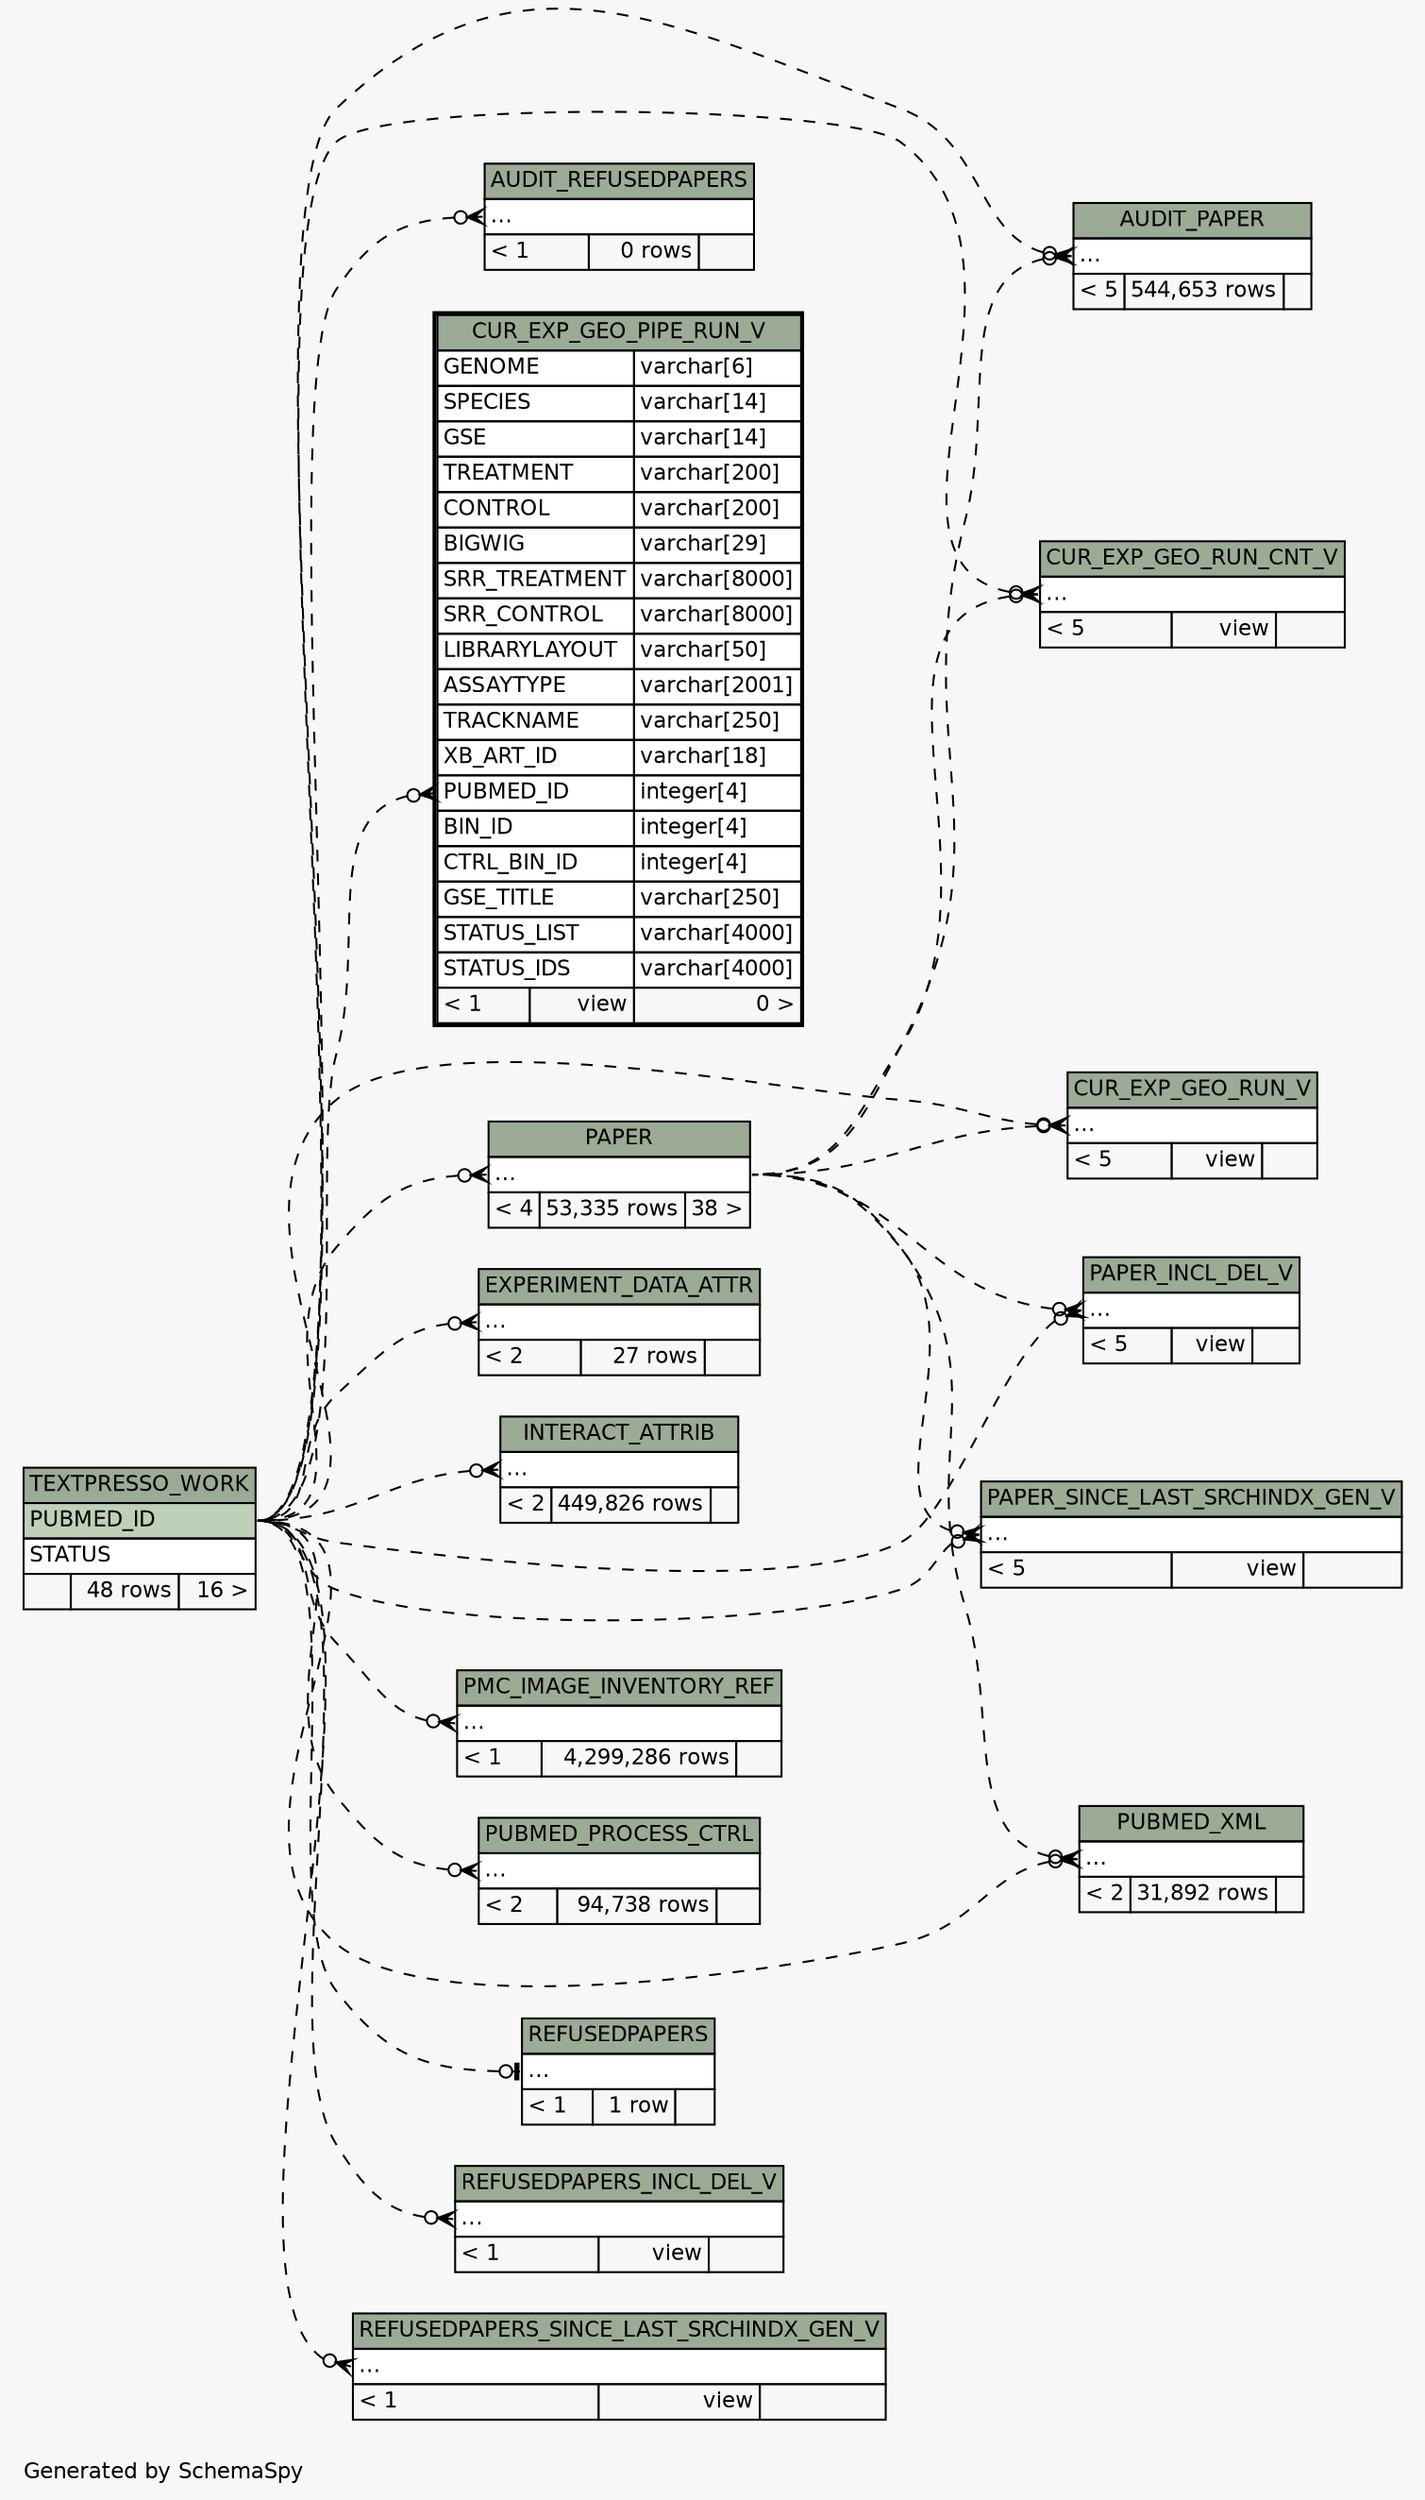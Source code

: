 // dot 2.38.0 on Windows 10 10.0
// SchemaSpy rev Unknown
digraph "impliedTwoDegreesRelationshipsDiagram" {
  graph [
    rankdir="RL"
    bgcolor="#f7f7f7"
    label="\nGenerated by SchemaSpy"
    labeljust="l"
    nodesep="0.18"
    ranksep="0.46"
    fontname="Helvetica"
    fontsize="11"
  ];
  node [
    fontname="Helvetica"
    fontsize="11"
    shape="plaintext"
  ];
  edge [
    arrowsize="0.8"
  ];
  "AUDIT_PAPER":"elipses":w -> "PAPER":"elipses":e [arrowhead=none dir=back arrowtail=crowodot style=dashed];
  "AUDIT_PAPER":"elipses":w -> "TEXTPRESSO_WORK":"PUBMED_ID":e [arrowhead=none dir=back arrowtail=crowodot style=dashed];
  "AUDIT_REFUSEDPAPERS":"elipses":w -> "TEXTPRESSO_WORK":"PUBMED_ID":e [arrowhead=none dir=back arrowtail=crowodot style=dashed];
  "CUR_EXP_GEO_PIPE_RUN_V":"PUBMED_ID":w -> "TEXTPRESSO_WORK":"PUBMED_ID":e [arrowhead=none dir=back arrowtail=crowodot style=dashed];
  "CUR_EXP_GEO_RUN_CNT_V":"elipses":w -> "PAPER":"elipses":e [arrowhead=none dir=back arrowtail=crowodot style=dashed];
  "CUR_EXP_GEO_RUN_CNT_V":"elipses":w -> "TEXTPRESSO_WORK":"PUBMED_ID":e [arrowhead=none dir=back arrowtail=crowodot style=dashed];
  "CUR_EXP_GEO_RUN_V":"elipses":w -> "PAPER":"elipses":e [arrowhead=none dir=back arrowtail=crowodot style=dashed];
  "CUR_EXP_GEO_RUN_V":"elipses":w -> "TEXTPRESSO_WORK":"PUBMED_ID":e [arrowhead=none dir=back arrowtail=crowodot style=dashed];
  "EXPERIMENT_DATA_ATTR":"elipses":w -> "TEXTPRESSO_WORK":"PUBMED_ID":e [arrowhead=none dir=back arrowtail=crowodot style=dashed];
  "INTERACT_ATTRIB":"elipses":w -> "TEXTPRESSO_WORK":"PUBMED_ID":e [arrowhead=none dir=back arrowtail=crowodot style=dashed];
  "PAPER":"elipses":w -> "TEXTPRESSO_WORK":"PUBMED_ID":e [arrowhead=none dir=back arrowtail=crowodot style=dashed];
  "PAPER_INCL_DEL_V":"elipses":w -> "PAPER":"elipses":e [arrowhead=none dir=back arrowtail=crowodot style=dashed];
  "PAPER_INCL_DEL_V":"elipses":w -> "TEXTPRESSO_WORK":"PUBMED_ID":e [arrowhead=none dir=back arrowtail=crowodot style=dashed];
  "PAPER_SINCE_LAST_SRCHINDX_GEN_V":"elipses":w -> "PAPER":"elipses":e [arrowhead=none dir=back arrowtail=crowodot style=dashed];
  "PAPER_SINCE_LAST_SRCHINDX_GEN_V":"elipses":w -> "TEXTPRESSO_WORK":"PUBMED_ID":e [arrowhead=none dir=back arrowtail=crowodot style=dashed];
  "PMC_IMAGE_INVENTORY_REF":"elipses":w -> "TEXTPRESSO_WORK":"PUBMED_ID":e [arrowhead=none dir=back arrowtail=crowodot style=dashed];
  "PUBMED_PROCESS_CTRL":"elipses":w -> "TEXTPRESSO_WORK":"PUBMED_ID":e [arrowhead=none dir=back arrowtail=crowodot style=dashed];
  "PUBMED_XML":"elipses":w -> "PAPER":"elipses":e [arrowhead=none dir=back arrowtail=crowodot style=dashed];
  "PUBMED_XML":"elipses":w -> "TEXTPRESSO_WORK":"PUBMED_ID":e [arrowhead=none dir=back arrowtail=crowodot style=dashed];
  "REFUSEDPAPERS":"elipses":w -> "TEXTPRESSO_WORK":"PUBMED_ID":e [arrowhead=none dir=back arrowtail=teeodot style=dashed];
  "REFUSEDPAPERS_INCL_DEL_V":"elipses":w -> "TEXTPRESSO_WORK":"PUBMED_ID":e [arrowhead=none dir=back arrowtail=crowodot style=dashed];
  "REFUSEDPAPERS_SINCE_LAST_SRCHINDX_GEN_V":"elipses":w -> "TEXTPRESSO_WORK":"PUBMED_ID":e [arrowhead=none dir=back arrowtail=crowodot style=dashed];
  "AUDIT_PAPER" [
    label=<
    <TABLE BORDER="0" CELLBORDER="1" CELLSPACING="0" BGCOLOR="#ffffff">
      <TR><TD COLSPAN="3" BGCOLOR="#9bab96" ALIGN="CENTER">AUDIT_PAPER</TD></TR>
      <TR><TD PORT="elipses" COLSPAN="3" ALIGN="LEFT">...</TD></TR>
      <TR><TD ALIGN="LEFT" BGCOLOR="#f7f7f7">&lt; 5</TD><TD ALIGN="RIGHT" BGCOLOR="#f7f7f7">544,653 rows</TD><TD ALIGN="RIGHT" BGCOLOR="#f7f7f7">  </TD></TR>
    </TABLE>>
    URL="AUDIT_PAPER.html"
    tooltip="AUDIT_PAPER"
  ];
  "AUDIT_REFUSEDPAPERS" [
    label=<
    <TABLE BORDER="0" CELLBORDER="1" CELLSPACING="0" BGCOLOR="#ffffff">
      <TR><TD COLSPAN="3" BGCOLOR="#9bab96" ALIGN="CENTER">AUDIT_REFUSEDPAPERS</TD></TR>
      <TR><TD PORT="elipses" COLSPAN="3" ALIGN="LEFT">...</TD></TR>
      <TR><TD ALIGN="LEFT" BGCOLOR="#f7f7f7">&lt; 1</TD><TD ALIGN="RIGHT" BGCOLOR="#f7f7f7">0 rows</TD><TD ALIGN="RIGHT" BGCOLOR="#f7f7f7">  </TD></TR>
    </TABLE>>
    URL="AUDIT_REFUSEDPAPERS.html"
    tooltip="AUDIT_REFUSEDPAPERS"
  ];
  "CUR_EXP_GEO_PIPE_RUN_V" [
    label=<
    <TABLE BORDER="2" CELLBORDER="1" CELLSPACING="0" BGCOLOR="#ffffff">
      <TR><TD COLSPAN="3" BGCOLOR="#9bab96" ALIGN="CENTER">CUR_EXP_GEO_PIPE_RUN_V</TD></TR>
      <TR><TD PORT="GENOME" COLSPAN="2" ALIGN="LEFT">GENOME</TD><TD PORT="GENOME.type" ALIGN="LEFT">varchar[6]</TD></TR>
      <TR><TD PORT="SPECIES" COLSPAN="2" ALIGN="LEFT">SPECIES</TD><TD PORT="SPECIES.type" ALIGN="LEFT">varchar[14]</TD></TR>
      <TR><TD PORT="GSE" COLSPAN="2" ALIGN="LEFT">GSE</TD><TD PORT="GSE.type" ALIGN="LEFT">varchar[14]</TD></TR>
      <TR><TD PORT="TREATMENT" COLSPAN="2" ALIGN="LEFT">TREATMENT</TD><TD PORT="TREATMENT.type" ALIGN="LEFT">varchar[200]</TD></TR>
      <TR><TD PORT="CONTROL" COLSPAN="2" ALIGN="LEFT">CONTROL</TD><TD PORT="CONTROL.type" ALIGN="LEFT">varchar[200]</TD></TR>
      <TR><TD PORT="BIGWIG" COLSPAN="2" ALIGN="LEFT">BIGWIG</TD><TD PORT="BIGWIG.type" ALIGN="LEFT">varchar[29]</TD></TR>
      <TR><TD PORT="SRR_TREATMENT" COLSPAN="2" ALIGN="LEFT">SRR_TREATMENT</TD><TD PORT="SRR_TREATMENT.type" ALIGN="LEFT">varchar[8000]</TD></TR>
      <TR><TD PORT="SRR_CONTROL" COLSPAN="2" ALIGN="LEFT">SRR_CONTROL</TD><TD PORT="SRR_CONTROL.type" ALIGN="LEFT">varchar[8000]</TD></TR>
      <TR><TD PORT="LIBRARYLAYOUT" COLSPAN="2" ALIGN="LEFT">LIBRARYLAYOUT</TD><TD PORT="LIBRARYLAYOUT.type" ALIGN="LEFT">varchar[50]</TD></TR>
      <TR><TD PORT="ASSAYTYPE" COLSPAN="2" ALIGN="LEFT">ASSAYTYPE</TD><TD PORT="ASSAYTYPE.type" ALIGN="LEFT">varchar[2001]</TD></TR>
      <TR><TD PORT="TRACKNAME" COLSPAN="2" ALIGN="LEFT">TRACKNAME</TD><TD PORT="TRACKNAME.type" ALIGN="LEFT">varchar[250]</TD></TR>
      <TR><TD PORT="XB_ART_ID" COLSPAN="2" ALIGN="LEFT">XB_ART_ID</TD><TD PORT="XB_ART_ID.type" ALIGN="LEFT">varchar[18]</TD></TR>
      <TR><TD PORT="PUBMED_ID" COLSPAN="2" ALIGN="LEFT">PUBMED_ID</TD><TD PORT="PUBMED_ID.type" ALIGN="LEFT">integer[4]</TD></TR>
      <TR><TD PORT="BIN_ID" COLSPAN="2" ALIGN="LEFT">BIN_ID</TD><TD PORT="BIN_ID.type" ALIGN="LEFT">integer[4]</TD></TR>
      <TR><TD PORT="CTRL_BIN_ID" COLSPAN="2" ALIGN="LEFT">CTRL_BIN_ID</TD><TD PORT="CTRL_BIN_ID.type" ALIGN="LEFT">integer[4]</TD></TR>
      <TR><TD PORT="GSE_TITLE" COLSPAN="2" ALIGN="LEFT">GSE_TITLE</TD><TD PORT="GSE_TITLE.type" ALIGN="LEFT">varchar[250]</TD></TR>
      <TR><TD PORT="STATUS_LIST" COLSPAN="2" ALIGN="LEFT">STATUS_LIST</TD><TD PORT="STATUS_LIST.type" ALIGN="LEFT">varchar[4000]</TD></TR>
      <TR><TD PORT="STATUS_IDS" COLSPAN="2" ALIGN="LEFT">STATUS_IDS</TD><TD PORT="STATUS_IDS.type" ALIGN="LEFT">varchar[4000]</TD></TR>
      <TR><TD ALIGN="LEFT" BGCOLOR="#f7f7f7">&lt; 1</TD><TD ALIGN="RIGHT" BGCOLOR="#f7f7f7">view</TD><TD ALIGN="RIGHT" BGCOLOR="#f7f7f7">0 &gt;</TD></TR>
    </TABLE>>
    URL="CUR_EXP_GEO_PIPE_RUN_V.html"
    tooltip="CUR_EXP_GEO_PIPE_RUN_V"
  ];
  "CUR_EXP_GEO_RUN_CNT_V" [
    label=<
    <TABLE BORDER="0" CELLBORDER="1" CELLSPACING="0" BGCOLOR="#ffffff">
      <TR><TD COLSPAN="3" BGCOLOR="#9bab96" ALIGN="CENTER">CUR_EXP_GEO_RUN_CNT_V</TD></TR>
      <TR><TD PORT="elipses" COLSPAN="3" ALIGN="LEFT">...</TD></TR>
      <TR><TD ALIGN="LEFT" BGCOLOR="#f7f7f7">&lt; 5</TD><TD ALIGN="RIGHT" BGCOLOR="#f7f7f7">view</TD><TD ALIGN="RIGHT" BGCOLOR="#f7f7f7">  </TD></TR>
    </TABLE>>
    URL="CUR_EXP_GEO_RUN_CNT_V.html"
    tooltip="CUR_EXP_GEO_RUN_CNT_V"
  ];
  "CUR_EXP_GEO_RUN_V" [
    label=<
    <TABLE BORDER="0" CELLBORDER="1" CELLSPACING="0" BGCOLOR="#ffffff">
      <TR><TD COLSPAN="3" BGCOLOR="#9bab96" ALIGN="CENTER">CUR_EXP_GEO_RUN_V</TD></TR>
      <TR><TD PORT="elipses" COLSPAN="3" ALIGN="LEFT">...</TD></TR>
      <TR><TD ALIGN="LEFT" BGCOLOR="#f7f7f7">&lt; 5</TD><TD ALIGN="RIGHT" BGCOLOR="#f7f7f7">view</TD><TD ALIGN="RIGHT" BGCOLOR="#f7f7f7">  </TD></TR>
    </TABLE>>
    URL="CUR_EXP_GEO_RUN_V.html"
    tooltip="CUR_EXP_GEO_RUN_V"
  ];
  "EXPERIMENT_DATA_ATTR" [
    label=<
    <TABLE BORDER="0" CELLBORDER="1" CELLSPACING="0" BGCOLOR="#ffffff">
      <TR><TD COLSPAN="3" BGCOLOR="#9bab96" ALIGN="CENTER">EXPERIMENT_DATA_ATTR</TD></TR>
      <TR><TD PORT="elipses" COLSPAN="3" ALIGN="LEFT">...</TD></TR>
      <TR><TD ALIGN="LEFT" BGCOLOR="#f7f7f7">&lt; 2</TD><TD ALIGN="RIGHT" BGCOLOR="#f7f7f7">27 rows</TD><TD ALIGN="RIGHT" BGCOLOR="#f7f7f7">  </TD></TR>
    </TABLE>>
    URL="EXPERIMENT_DATA_ATTR.html"
    tooltip="EXPERIMENT_DATA_ATTR"
  ];
  "INTERACT_ATTRIB" [
    label=<
    <TABLE BORDER="0" CELLBORDER="1" CELLSPACING="0" BGCOLOR="#ffffff">
      <TR><TD COLSPAN="3" BGCOLOR="#9bab96" ALIGN="CENTER">INTERACT_ATTRIB</TD></TR>
      <TR><TD PORT="elipses" COLSPAN="3" ALIGN="LEFT">...</TD></TR>
      <TR><TD ALIGN="LEFT" BGCOLOR="#f7f7f7">&lt; 2</TD><TD ALIGN="RIGHT" BGCOLOR="#f7f7f7">449,826 rows</TD><TD ALIGN="RIGHT" BGCOLOR="#f7f7f7">  </TD></TR>
    </TABLE>>
    URL="INTERACT_ATTRIB.html"
    tooltip="INTERACT_ATTRIB"
  ];
  "PAPER" [
    label=<
    <TABLE BORDER="0" CELLBORDER="1" CELLSPACING="0" BGCOLOR="#ffffff">
      <TR><TD COLSPAN="3" BGCOLOR="#9bab96" ALIGN="CENTER">PAPER</TD></TR>
      <TR><TD PORT="elipses" COLSPAN="3" ALIGN="LEFT">...</TD></TR>
      <TR><TD ALIGN="LEFT" BGCOLOR="#f7f7f7">&lt; 4</TD><TD ALIGN="RIGHT" BGCOLOR="#f7f7f7">53,335 rows</TD><TD ALIGN="RIGHT" BGCOLOR="#f7f7f7">38 &gt;</TD></TR>
    </TABLE>>
    URL="PAPER.html"
    tooltip="PAPER"
  ];
  "PAPER_INCL_DEL_V" [
    label=<
    <TABLE BORDER="0" CELLBORDER="1" CELLSPACING="0" BGCOLOR="#ffffff">
      <TR><TD COLSPAN="3" BGCOLOR="#9bab96" ALIGN="CENTER">PAPER_INCL_DEL_V</TD></TR>
      <TR><TD PORT="elipses" COLSPAN="3" ALIGN="LEFT">...</TD></TR>
      <TR><TD ALIGN="LEFT" BGCOLOR="#f7f7f7">&lt; 5</TD><TD ALIGN="RIGHT" BGCOLOR="#f7f7f7">view</TD><TD ALIGN="RIGHT" BGCOLOR="#f7f7f7">  </TD></TR>
    </TABLE>>
    URL="PAPER_INCL_DEL_V.html"
    tooltip="PAPER_INCL_DEL_V"
  ];
  "PAPER_SINCE_LAST_SRCHINDX_GEN_V" [
    label=<
    <TABLE BORDER="0" CELLBORDER="1" CELLSPACING="0" BGCOLOR="#ffffff">
      <TR><TD COLSPAN="3" BGCOLOR="#9bab96" ALIGN="CENTER">PAPER_SINCE_LAST_SRCHINDX_GEN_V</TD></TR>
      <TR><TD PORT="elipses" COLSPAN="3" ALIGN="LEFT">...</TD></TR>
      <TR><TD ALIGN="LEFT" BGCOLOR="#f7f7f7">&lt; 5</TD><TD ALIGN="RIGHT" BGCOLOR="#f7f7f7">view</TD><TD ALIGN="RIGHT" BGCOLOR="#f7f7f7">  </TD></TR>
    </TABLE>>
    URL="PAPER_SINCE_LAST_SRCHINDX_GEN_V.html"
    tooltip="PAPER_SINCE_LAST_SRCHINDX_GEN_V"
  ];
  "PMC_IMAGE_INVENTORY_REF" [
    label=<
    <TABLE BORDER="0" CELLBORDER="1" CELLSPACING="0" BGCOLOR="#ffffff">
      <TR><TD COLSPAN="3" BGCOLOR="#9bab96" ALIGN="CENTER">PMC_IMAGE_INVENTORY_REF</TD></TR>
      <TR><TD PORT="elipses" COLSPAN="3" ALIGN="LEFT">...</TD></TR>
      <TR><TD ALIGN="LEFT" BGCOLOR="#f7f7f7">&lt; 1</TD><TD ALIGN="RIGHT" BGCOLOR="#f7f7f7">4,299,286 rows</TD><TD ALIGN="RIGHT" BGCOLOR="#f7f7f7">  </TD></TR>
    </TABLE>>
    URL="PMC_IMAGE_INVENTORY_REF.html"
    tooltip="PMC_IMAGE_INVENTORY_REF"
  ];
  "PUBMED_PROCESS_CTRL" [
    label=<
    <TABLE BORDER="0" CELLBORDER="1" CELLSPACING="0" BGCOLOR="#ffffff">
      <TR><TD COLSPAN="3" BGCOLOR="#9bab96" ALIGN="CENTER">PUBMED_PROCESS_CTRL</TD></TR>
      <TR><TD PORT="elipses" COLSPAN="3" ALIGN="LEFT">...</TD></TR>
      <TR><TD ALIGN="LEFT" BGCOLOR="#f7f7f7">&lt; 2</TD><TD ALIGN="RIGHT" BGCOLOR="#f7f7f7">94,738 rows</TD><TD ALIGN="RIGHT" BGCOLOR="#f7f7f7">  </TD></TR>
    </TABLE>>
    URL="PUBMED_PROCESS_CTRL.html"
    tooltip="PUBMED_PROCESS_CTRL"
  ];
  "PUBMED_XML" [
    label=<
    <TABLE BORDER="0" CELLBORDER="1" CELLSPACING="0" BGCOLOR="#ffffff">
      <TR><TD COLSPAN="3" BGCOLOR="#9bab96" ALIGN="CENTER">PUBMED_XML</TD></TR>
      <TR><TD PORT="elipses" COLSPAN="3" ALIGN="LEFT">...</TD></TR>
      <TR><TD ALIGN="LEFT" BGCOLOR="#f7f7f7">&lt; 2</TD><TD ALIGN="RIGHT" BGCOLOR="#f7f7f7">31,892 rows</TD><TD ALIGN="RIGHT" BGCOLOR="#f7f7f7">  </TD></TR>
    </TABLE>>
    URL="PUBMED_XML.html"
    tooltip="PUBMED_XML"
  ];
  "REFUSEDPAPERS" [
    label=<
    <TABLE BORDER="0" CELLBORDER="1" CELLSPACING="0" BGCOLOR="#ffffff">
      <TR><TD COLSPAN="3" BGCOLOR="#9bab96" ALIGN="CENTER">REFUSEDPAPERS</TD></TR>
      <TR><TD PORT="elipses" COLSPAN="3" ALIGN="LEFT">...</TD></TR>
      <TR><TD ALIGN="LEFT" BGCOLOR="#f7f7f7">&lt; 1</TD><TD ALIGN="RIGHT" BGCOLOR="#f7f7f7">1 row</TD><TD ALIGN="RIGHT" BGCOLOR="#f7f7f7">  </TD></TR>
    </TABLE>>
    URL="REFUSEDPAPERS.html"
    tooltip="REFUSEDPAPERS"
  ];
  "REFUSEDPAPERS_INCL_DEL_V" [
    label=<
    <TABLE BORDER="0" CELLBORDER="1" CELLSPACING="0" BGCOLOR="#ffffff">
      <TR><TD COLSPAN="3" BGCOLOR="#9bab96" ALIGN="CENTER">REFUSEDPAPERS_INCL_DEL_V</TD></TR>
      <TR><TD PORT="elipses" COLSPAN="3" ALIGN="LEFT">...</TD></TR>
      <TR><TD ALIGN="LEFT" BGCOLOR="#f7f7f7">&lt; 1</TD><TD ALIGN="RIGHT" BGCOLOR="#f7f7f7">view</TD><TD ALIGN="RIGHT" BGCOLOR="#f7f7f7">  </TD></TR>
    </TABLE>>
    URL="REFUSEDPAPERS_INCL_DEL_V.html"
    tooltip="REFUSEDPAPERS_INCL_DEL_V"
  ];
  "REFUSEDPAPERS_SINCE_LAST_SRCHINDX_GEN_V" [
    label=<
    <TABLE BORDER="0" CELLBORDER="1" CELLSPACING="0" BGCOLOR="#ffffff">
      <TR><TD COLSPAN="3" BGCOLOR="#9bab96" ALIGN="CENTER">REFUSEDPAPERS_SINCE_LAST_SRCHINDX_GEN_V</TD></TR>
      <TR><TD PORT="elipses" COLSPAN="3" ALIGN="LEFT">...</TD></TR>
      <TR><TD ALIGN="LEFT" BGCOLOR="#f7f7f7">&lt; 1</TD><TD ALIGN="RIGHT" BGCOLOR="#f7f7f7">view</TD><TD ALIGN="RIGHT" BGCOLOR="#f7f7f7">  </TD></TR>
    </TABLE>>
    URL="REFUSEDPAPERS_SINCE_LAST_SRCHINDX_GEN_V.html"
    tooltip="REFUSEDPAPERS_SINCE_LAST_SRCHINDX_GEN_V"
  ];
  "TEXTPRESSO_WORK" [
    label=<
    <TABLE BORDER="0" CELLBORDER="1" CELLSPACING="0" BGCOLOR="#ffffff">
      <TR><TD COLSPAN="3" BGCOLOR="#9bab96" ALIGN="CENTER">TEXTPRESSO_WORK</TD></TR>
      <TR><TD PORT="PUBMED_ID" COLSPAN="3" BGCOLOR="#bed1b8" ALIGN="LEFT">PUBMED_ID</TD></TR>
      <TR><TD PORT="STATUS" COLSPAN="3" ALIGN="LEFT">STATUS</TD></TR>
      <TR><TD ALIGN="LEFT" BGCOLOR="#f7f7f7">  </TD><TD ALIGN="RIGHT" BGCOLOR="#f7f7f7">48 rows</TD><TD ALIGN="RIGHT" BGCOLOR="#f7f7f7">16 &gt;</TD></TR>
    </TABLE>>
    URL="TEXTPRESSO_WORK.html"
    tooltip="TEXTPRESSO_WORK"
  ];
}
